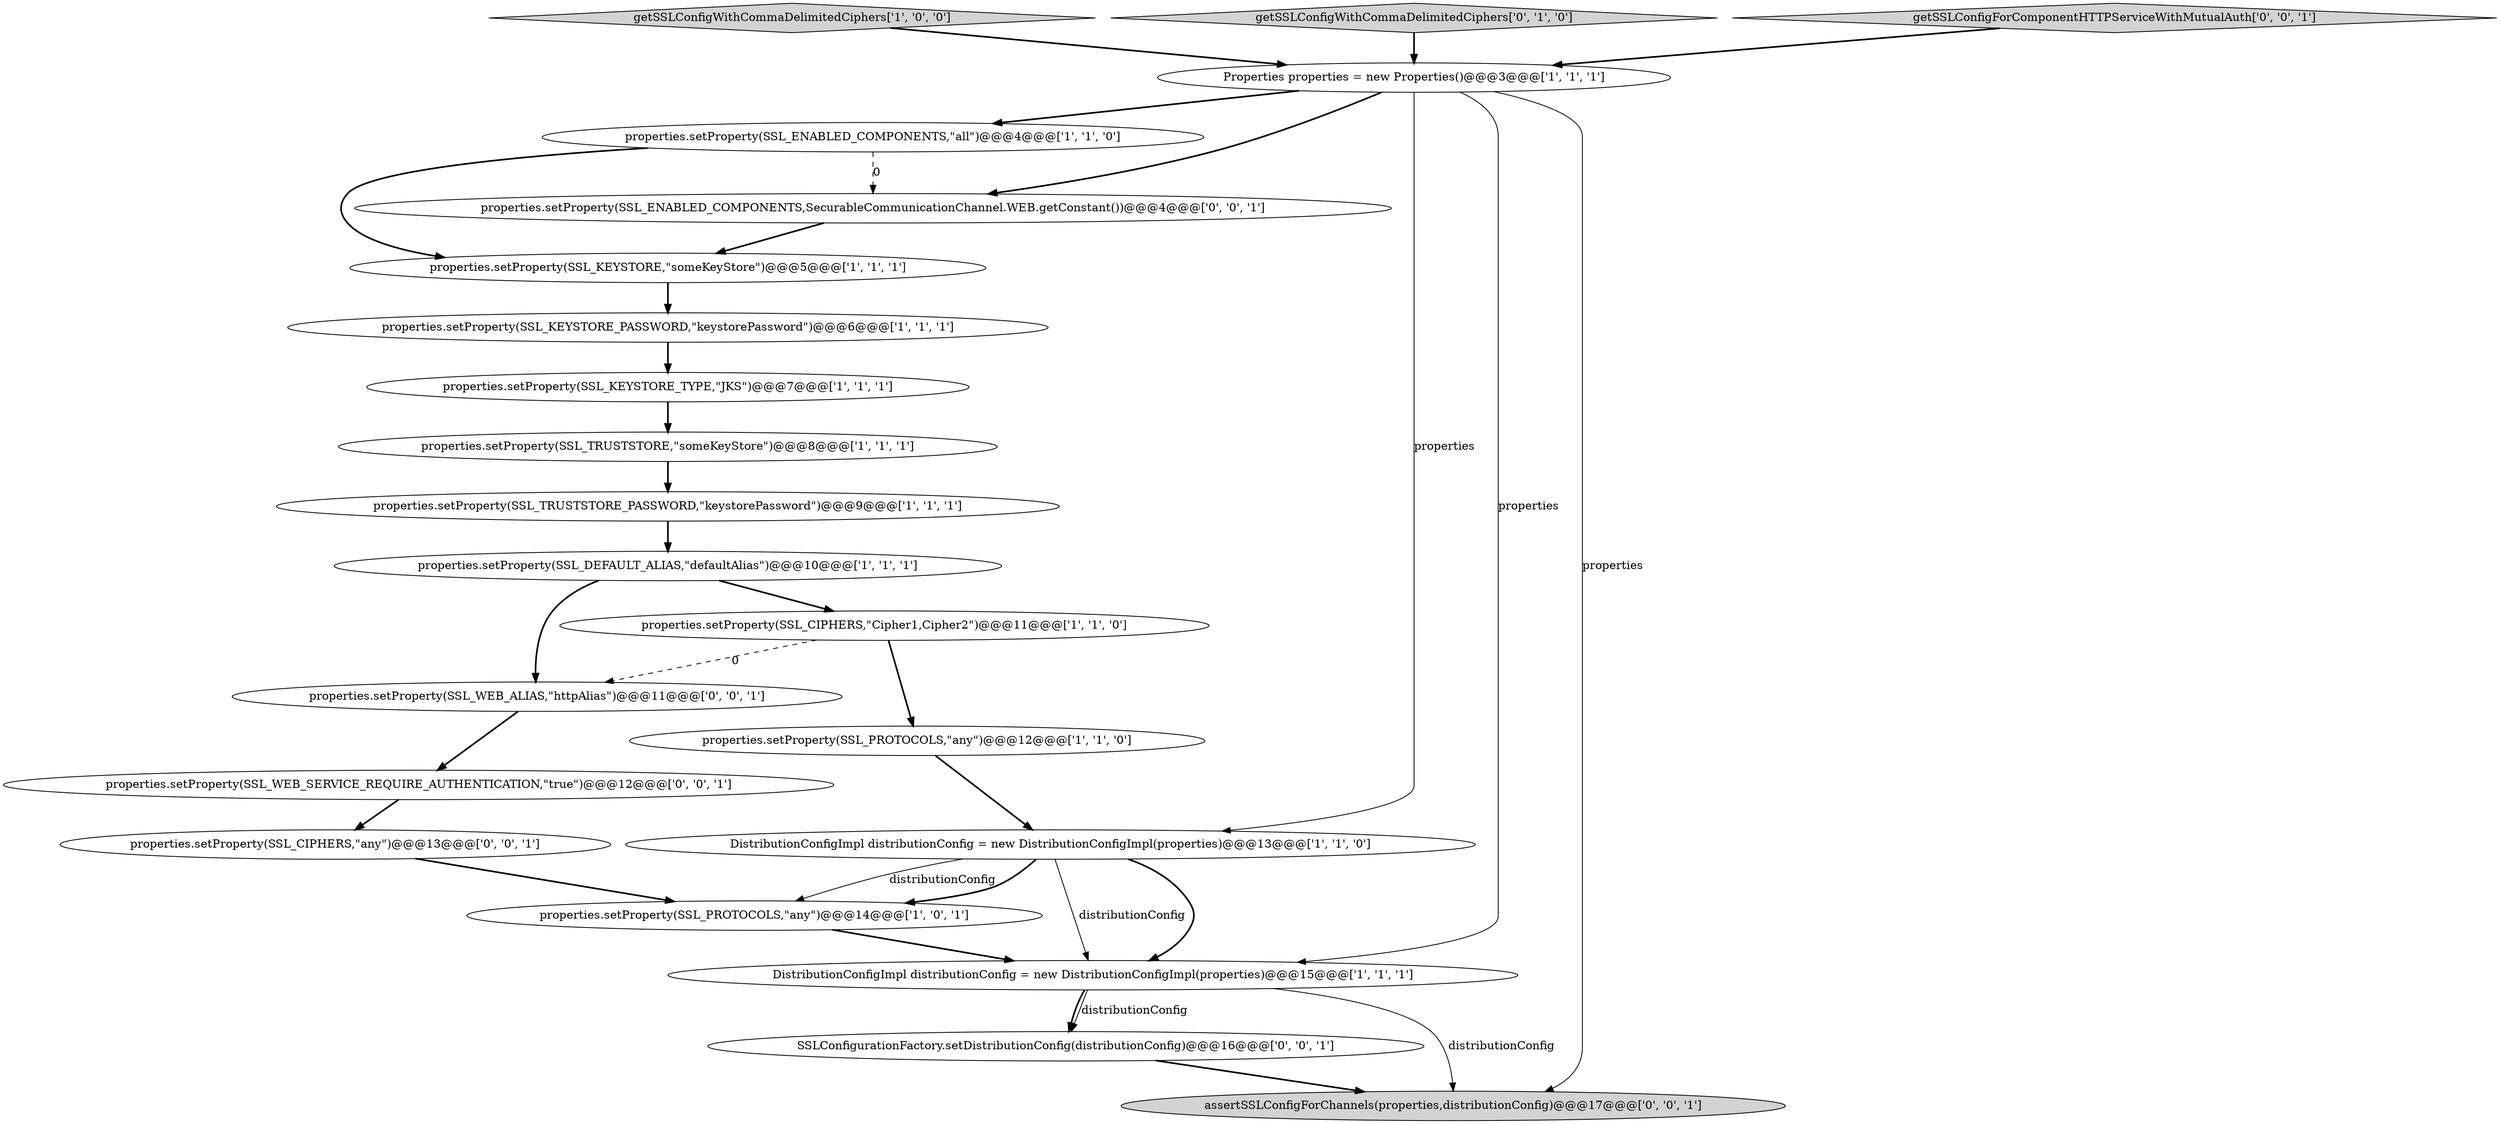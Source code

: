 digraph {
18 [style = filled, label = "SSLConfigurationFactory.setDistributionConfig(distributionConfig)@@@16@@@['0', '0', '1']", fillcolor = white, shape = ellipse image = "AAA0AAABBB3BBB"];
15 [style = filled, label = "properties.setProperty(SSL_ENABLED_COMPONENTS,SecurableCommunicationChannel.WEB.getConstant())@@@4@@@['0', '0', '1']", fillcolor = white, shape = ellipse image = "AAA0AAABBB3BBB"];
11 [style = filled, label = "DistributionConfigImpl distributionConfig = new DistributionConfigImpl(properties)@@@13@@@['1', '1', '0']", fillcolor = white, shape = ellipse image = "AAA0AAABBB1BBB"];
17 [style = filled, label = "properties.setProperty(SSL_WEB_SERVICE_REQUIRE_AUTHENTICATION,\"true\")@@@12@@@['0', '0', '1']", fillcolor = white, shape = ellipse image = "AAA0AAABBB3BBB"];
5 [style = filled, label = "properties.setProperty(SSL_TRUSTSTORE_PASSWORD,\"keystorePassword\")@@@9@@@['1', '1', '1']", fillcolor = white, shape = ellipse image = "AAA0AAABBB1BBB"];
21 [style = filled, label = "properties.setProperty(SSL_CIPHERS,\"any\")@@@13@@@['0', '0', '1']", fillcolor = white, shape = ellipse image = "AAA0AAABBB3BBB"];
13 [style = filled, label = "DistributionConfigImpl distributionConfig = new DistributionConfigImpl(properties)@@@15@@@['1', '1', '1']", fillcolor = white, shape = ellipse image = "AAA0AAABBB1BBB"];
9 [style = filled, label = "getSSLConfigWithCommaDelimitedCiphers['1', '0', '0']", fillcolor = lightgray, shape = diamond image = "AAA0AAABBB1BBB"];
8 [style = filled, label = "properties.setProperty(SSL_PROTOCOLS,\"any\")@@@12@@@['1', '1', '0']", fillcolor = white, shape = ellipse image = "AAA0AAABBB1BBB"];
14 [style = filled, label = "getSSLConfigWithCommaDelimitedCiphers['0', '1', '0']", fillcolor = lightgray, shape = diamond image = "AAA0AAABBB2BBB"];
16 [style = filled, label = "assertSSLConfigForChannels(properties,distributionConfig)@@@17@@@['0', '0', '1']", fillcolor = lightgray, shape = ellipse image = "AAA0AAABBB3BBB"];
1 [style = filled, label = "properties.setProperty(SSL_CIPHERS,\"Cipher1,Cipher2\")@@@11@@@['1', '1', '0']", fillcolor = white, shape = ellipse image = "AAA0AAABBB1BBB"];
7 [style = filled, label = "properties.setProperty(SSL_DEFAULT_ALIAS,\"defaultAlias\")@@@10@@@['1', '1', '1']", fillcolor = white, shape = ellipse image = "AAA0AAABBB1BBB"];
12 [style = filled, label = "properties.setProperty(SSL_ENABLED_COMPONENTS,\"all\")@@@4@@@['1', '1', '0']", fillcolor = white, shape = ellipse image = "AAA0AAABBB1BBB"];
3 [style = filled, label = "properties.setProperty(SSL_PROTOCOLS,\"any\")@@@14@@@['1', '0', '1']", fillcolor = white, shape = ellipse image = "AAA0AAABBB1BBB"];
19 [style = filled, label = "getSSLConfigForComponentHTTPServiceWithMutualAuth['0', '0', '1']", fillcolor = lightgray, shape = diamond image = "AAA0AAABBB3BBB"];
10 [style = filled, label = "properties.setProperty(SSL_KEYSTORE_TYPE,\"JKS\")@@@7@@@['1', '1', '1']", fillcolor = white, shape = ellipse image = "AAA0AAABBB1BBB"];
4 [style = filled, label = "properties.setProperty(SSL_KEYSTORE_PASSWORD,\"keystorePassword\")@@@6@@@['1', '1', '1']", fillcolor = white, shape = ellipse image = "AAA0AAABBB1BBB"];
2 [style = filled, label = "properties.setProperty(SSL_KEYSTORE,\"someKeyStore\")@@@5@@@['1', '1', '1']", fillcolor = white, shape = ellipse image = "AAA0AAABBB1BBB"];
20 [style = filled, label = "properties.setProperty(SSL_WEB_ALIAS,\"httpAlias\")@@@11@@@['0', '0', '1']", fillcolor = white, shape = ellipse image = "AAA0AAABBB3BBB"];
0 [style = filled, label = "Properties properties = new Properties()@@@3@@@['1', '1', '1']", fillcolor = white, shape = ellipse image = "AAA0AAABBB1BBB"];
6 [style = filled, label = "properties.setProperty(SSL_TRUSTSTORE,\"someKeyStore\")@@@8@@@['1', '1', '1']", fillcolor = white, shape = ellipse image = "AAA0AAABBB1BBB"];
4->10 [style = bold, label=""];
15->2 [style = bold, label=""];
20->17 [style = bold, label=""];
7->1 [style = bold, label=""];
1->8 [style = bold, label=""];
9->0 [style = bold, label=""];
11->3 [style = solid, label="distributionConfig"];
0->11 [style = solid, label="properties"];
13->16 [style = solid, label="distributionConfig"];
0->12 [style = bold, label=""];
0->13 [style = solid, label="properties"];
7->20 [style = bold, label=""];
2->4 [style = bold, label=""];
10->6 [style = bold, label=""];
0->15 [style = bold, label=""];
19->0 [style = bold, label=""];
11->13 [style = solid, label="distributionConfig"];
1->20 [style = dashed, label="0"];
6->5 [style = bold, label=""];
12->2 [style = bold, label=""];
13->18 [style = solid, label="distributionConfig"];
14->0 [style = bold, label=""];
11->3 [style = bold, label=""];
11->13 [style = bold, label=""];
12->15 [style = dashed, label="0"];
3->13 [style = bold, label=""];
5->7 [style = bold, label=""];
0->16 [style = solid, label="properties"];
8->11 [style = bold, label=""];
17->21 [style = bold, label=""];
13->18 [style = bold, label=""];
21->3 [style = bold, label=""];
18->16 [style = bold, label=""];
}
